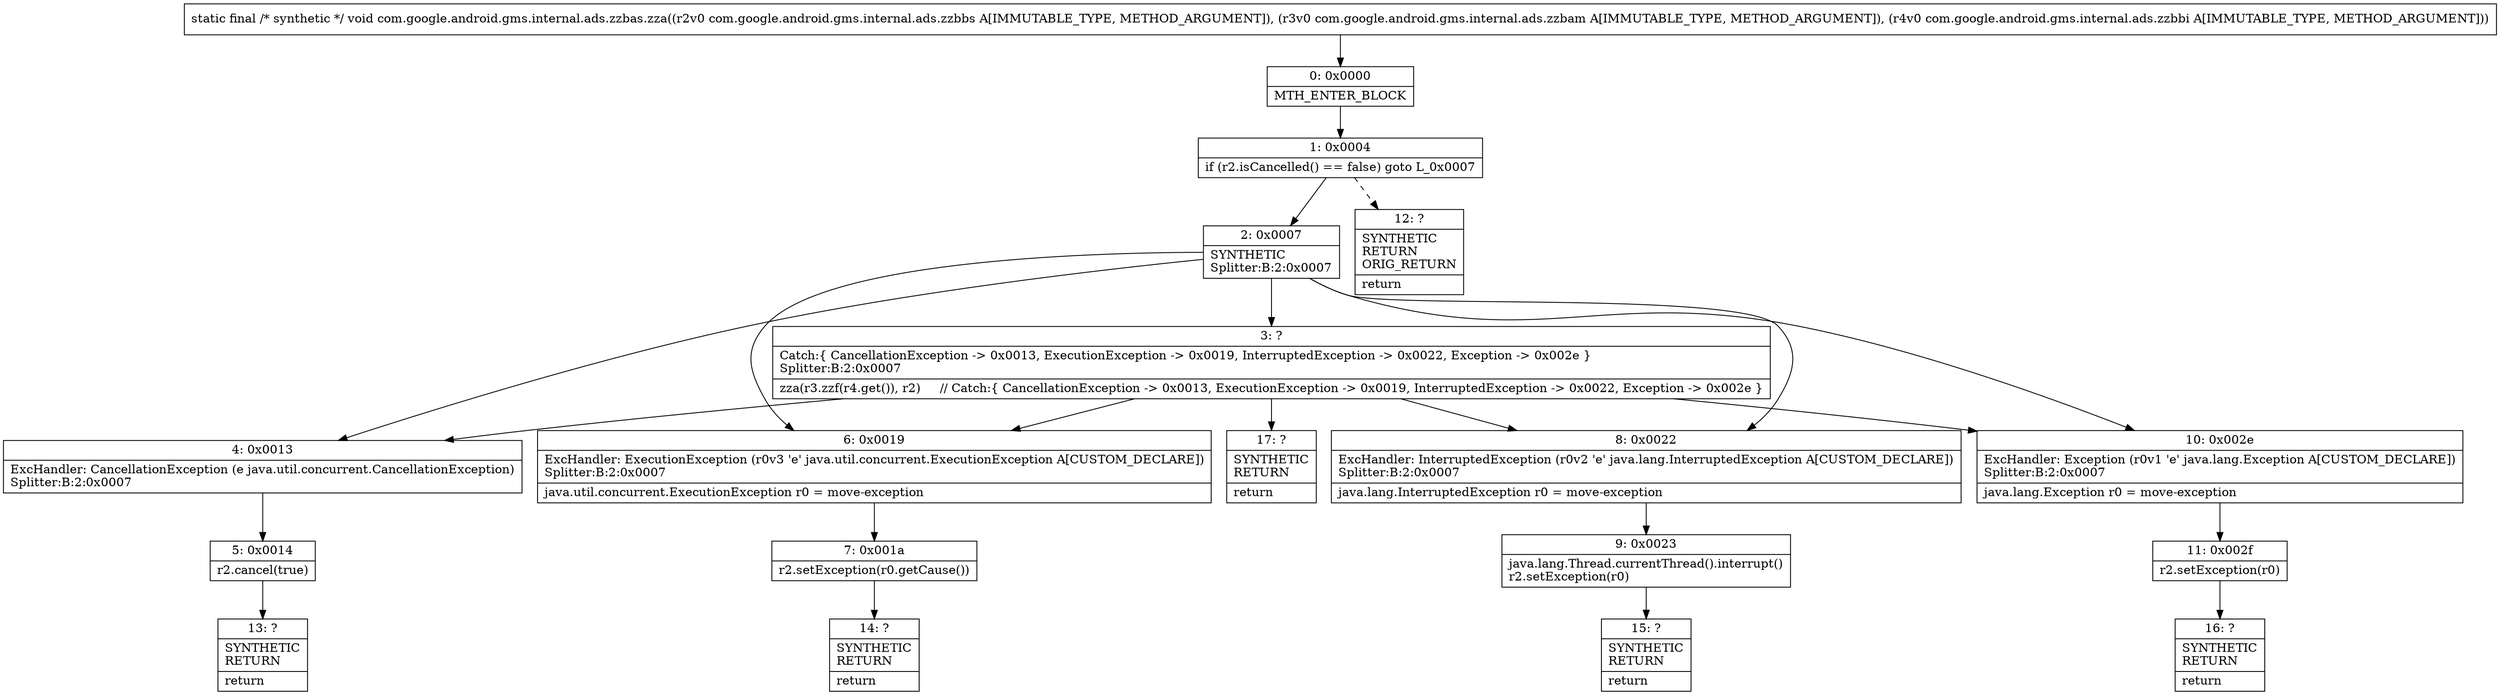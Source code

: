 digraph "CFG forcom.google.android.gms.internal.ads.zzbas.zza(Lcom\/google\/android\/gms\/internal\/ads\/zzbbs;Lcom\/google\/android\/gms\/internal\/ads\/zzbam;Lcom\/google\/android\/gms\/internal\/ads\/zzbbi;)V" {
Node_0 [shape=record,label="{0\:\ 0x0000|MTH_ENTER_BLOCK\l}"];
Node_1 [shape=record,label="{1\:\ 0x0004|if (r2.isCancelled() == false) goto L_0x0007\l}"];
Node_2 [shape=record,label="{2\:\ 0x0007|SYNTHETIC\lSplitter:B:2:0x0007\l}"];
Node_3 [shape=record,label="{3\:\ ?|Catch:\{ CancellationException \-\> 0x0013, ExecutionException \-\> 0x0019, InterruptedException \-\> 0x0022, Exception \-\> 0x002e \}\lSplitter:B:2:0x0007\l|zza(r3.zzf(r4.get()), r2)     \/\/ Catch:\{ CancellationException \-\> 0x0013, ExecutionException \-\> 0x0019, InterruptedException \-\> 0x0022, Exception \-\> 0x002e \}\l}"];
Node_4 [shape=record,label="{4\:\ 0x0013|ExcHandler: CancellationException (e java.util.concurrent.CancellationException)\lSplitter:B:2:0x0007\l}"];
Node_5 [shape=record,label="{5\:\ 0x0014|r2.cancel(true)\l}"];
Node_6 [shape=record,label="{6\:\ 0x0019|ExcHandler: ExecutionException (r0v3 'e' java.util.concurrent.ExecutionException A[CUSTOM_DECLARE])\lSplitter:B:2:0x0007\l|java.util.concurrent.ExecutionException r0 = move\-exception\l}"];
Node_7 [shape=record,label="{7\:\ 0x001a|r2.setException(r0.getCause())\l}"];
Node_8 [shape=record,label="{8\:\ 0x0022|ExcHandler: InterruptedException (r0v2 'e' java.lang.InterruptedException A[CUSTOM_DECLARE])\lSplitter:B:2:0x0007\l|java.lang.InterruptedException r0 = move\-exception\l}"];
Node_9 [shape=record,label="{9\:\ 0x0023|java.lang.Thread.currentThread().interrupt()\lr2.setException(r0)\l}"];
Node_10 [shape=record,label="{10\:\ 0x002e|ExcHandler: Exception (r0v1 'e' java.lang.Exception A[CUSTOM_DECLARE])\lSplitter:B:2:0x0007\l|java.lang.Exception r0 = move\-exception\l}"];
Node_11 [shape=record,label="{11\:\ 0x002f|r2.setException(r0)\l}"];
Node_12 [shape=record,label="{12\:\ ?|SYNTHETIC\lRETURN\lORIG_RETURN\l|return\l}"];
Node_13 [shape=record,label="{13\:\ ?|SYNTHETIC\lRETURN\l|return\l}"];
Node_14 [shape=record,label="{14\:\ ?|SYNTHETIC\lRETURN\l|return\l}"];
Node_15 [shape=record,label="{15\:\ ?|SYNTHETIC\lRETURN\l|return\l}"];
Node_16 [shape=record,label="{16\:\ ?|SYNTHETIC\lRETURN\l|return\l}"];
Node_17 [shape=record,label="{17\:\ ?|SYNTHETIC\lRETURN\l|return\l}"];
MethodNode[shape=record,label="{static final \/* synthetic *\/ void com.google.android.gms.internal.ads.zzbas.zza((r2v0 com.google.android.gms.internal.ads.zzbbs A[IMMUTABLE_TYPE, METHOD_ARGUMENT]), (r3v0 com.google.android.gms.internal.ads.zzbam A[IMMUTABLE_TYPE, METHOD_ARGUMENT]), (r4v0 com.google.android.gms.internal.ads.zzbbi A[IMMUTABLE_TYPE, METHOD_ARGUMENT])) }"];
MethodNode -> Node_0;
Node_0 -> Node_1;
Node_1 -> Node_2;
Node_1 -> Node_12[style=dashed];
Node_2 -> Node_3;
Node_2 -> Node_4;
Node_2 -> Node_6;
Node_2 -> Node_8;
Node_2 -> Node_10;
Node_3 -> Node_4;
Node_3 -> Node_6;
Node_3 -> Node_8;
Node_3 -> Node_10;
Node_3 -> Node_17;
Node_4 -> Node_5;
Node_5 -> Node_13;
Node_6 -> Node_7;
Node_7 -> Node_14;
Node_8 -> Node_9;
Node_9 -> Node_15;
Node_10 -> Node_11;
Node_11 -> Node_16;
}

